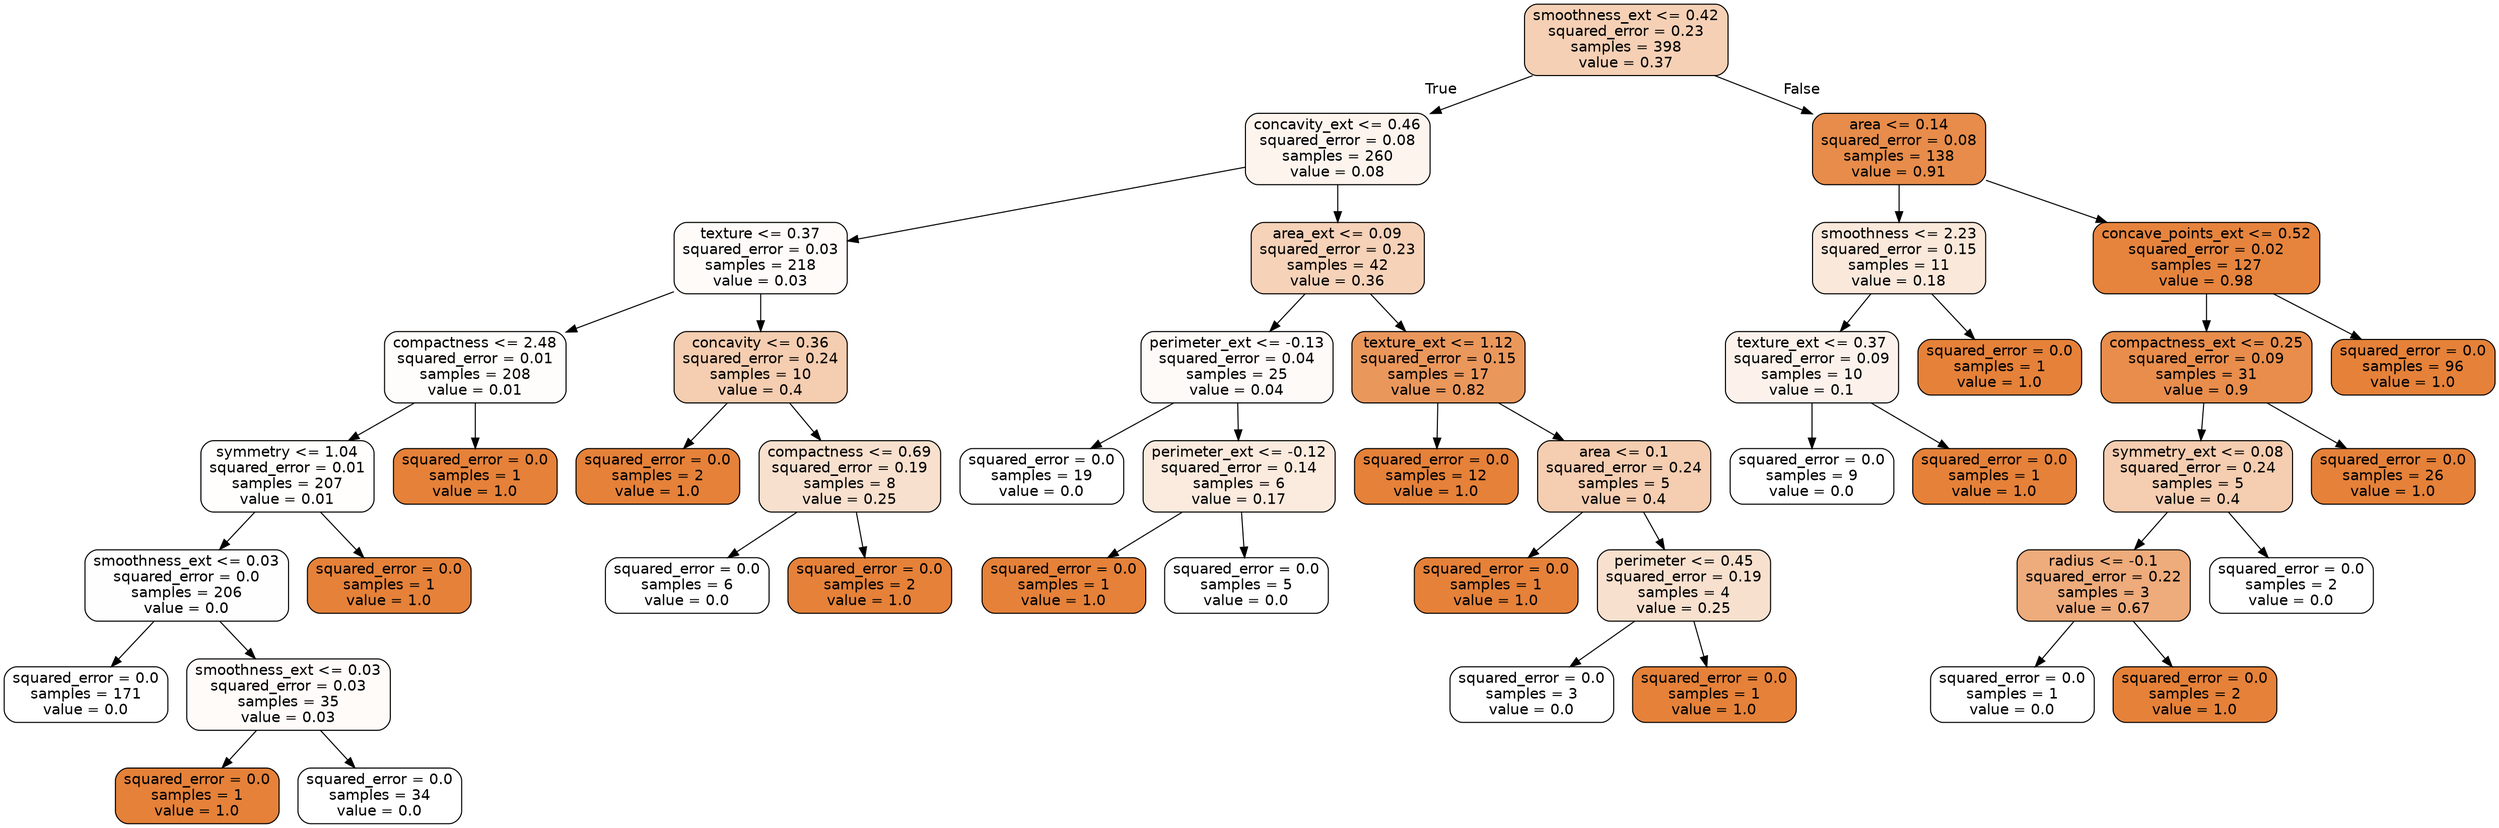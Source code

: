 digraph Tree {
node [shape=box, style="filled, rounded", color="black", fontname="helvetica"] ;
edge [fontname="helvetica"] ;
0 [label="smoothness_ext <= 0.42\nsquared_error = 0.23\nsamples = 398\nvalue = 0.37", fillcolor="#f5d0b5"] ;
1 [label="concavity_ext <= 0.46\nsquared_error = 0.08\nsamples = 260\nvalue = 0.08", fillcolor="#fdf4ee"] ;
0 -> 1 [labeldistance=2.5, labelangle=45, headlabel="True"] ;
2 [label="texture <= 0.37\nsquared_error = 0.03\nsamples = 218\nvalue = 0.03", fillcolor="#fefbf9"] ;
1 -> 2 ;
3 [label="compactness <= 2.48\nsquared_error = 0.01\nsamples = 208\nvalue = 0.01", fillcolor="#fffdfc"] ;
2 -> 3 ;
4 [label="symmetry <= 1.04\nsquared_error = 0.01\nsamples = 207\nvalue = 0.01", fillcolor="#fffefd"] ;
3 -> 4 ;
5 [label="smoothness_ext <= 0.03\nsquared_error = 0.0\nsamples = 206\nvalue = 0.0", fillcolor="#fffefe"] ;
4 -> 5 ;
6 [label="squared_error = 0.0\nsamples = 171\nvalue = 0.0", fillcolor="#ffffff"] ;
5 -> 6 ;
7 [label="smoothness_ext <= 0.03\nsquared_error = 0.03\nsamples = 35\nvalue = 0.03", fillcolor="#fefbf9"] ;
5 -> 7 ;
8 [label="squared_error = 0.0\nsamples = 1\nvalue = 1.0", fillcolor="#e58139"] ;
7 -> 8 ;
9 [label="squared_error = 0.0\nsamples = 34\nvalue = 0.0", fillcolor="#ffffff"] ;
7 -> 9 ;
10 [label="squared_error = 0.0\nsamples = 1\nvalue = 1.0", fillcolor="#e58139"] ;
4 -> 10 ;
11 [label="squared_error = 0.0\nsamples = 1\nvalue = 1.0", fillcolor="#e58139"] ;
3 -> 11 ;
12 [label="concavity <= 0.36\nsquared_error = 0.24\nsamples = 10\nvalue = 0.4", fillcolor="#f5cdb0"] ;
2 -> 12 ;
13 [label="squared_error = 0.0\nsamples = 2\nvalue = 1.0", fillcolor="#e58139"] ;
12 -> 13 ;
14 [label="compactness <= 0.69\nsquared_error = 0.19\nsamples = 8\nvalue = 0.25", fillcolor="#f8e0ce"] ;
12 -> 14 ;
15 [label="squared_error = 0.0\nsamples = 6\nvalue = 0.0", fillcolor="#ffffff"] ;
14 -> 15 ;
16 [label="squared_error = 0.0\nsamples = 2\nvalue = 1.0", fillcolor="#e58139"] ;
14 -> 16 ;
17 [label="area_ext <= 0.09\nsquared_error = 0.23\nsamples = 42\nvalue = 0.36", fillcolor="#f6d2b8"] ;
1 -> 17 ;
18 [label="perimeter_ext <= -0.13\nsquared_error = 0.04\nsamples = 25\nvalue = 0.04", fillcolor="#fefaf7"] ;
17 -> 18 ;
19 [label="squared_error = 0.0\nsamples = 19\nvalue = 0.0", fillcolor="#ffffff"] ;
18 -> 19 ;
20 [label="perimeter_ext <= -0.12\nsquared_error = 0.14\nsamples = 6\nvalue = 0.17", fillcolor="#fbeade"] ;
18 -> 20 ;
21 [label="squared_error = 0.0\nsamples = 1\nvalue = 1.0", fillcolor="#e58139"] ;
20 -> 21 ;
22 [label="squared_error = 0.0\nsamples = 5\nvalue = 0.0", fillcolor="#ffffff"] ;
20 -> 22 ;
23 [label="texture_ext <= 1.12\nsquared_error = 0.15\nsamples = 17\nvalue = 0.82", fillcolor="#ea975c"] ;
17 -> 23 ;
24 [label="squared_error = 0.0\nsamples = 12\nvalue = 1.0", fillcolor="#e58139"] ;
23 -> 24 ;
25 [label="area <= 0.1\nsquared_error = 0.24\nsamples = 5\nvalue = 0.4", fillcolor="#f5cdb0"] ;
23 -> 25 ;
26 [label="squared_error = 0.0\nsamples = 1\nvalue = 1.0", fillcolor="#e58139"] ;
25 -> 26 ;
27 [label="perimeter <= 0.45\nsquared_error = 0.19\nsamples = 4\nvalue = 0.25", fillcolor="#f8e0ce"] ;
25 -> 27 ;
28 [label="squared_error = 0.0\nsamples = 3\nvalue = 0.0", fillcolor="#ffffff"] ;
27 -> 28 ;
29 [label="squared_error = 0.0\nsamples = 1\nvalue = 1.0", fillcolor="#e58139"] ;
27 -> 29 ;
30 [label="area <= 0.14\nsquared_error = 0.08\nsamples = 138\nvalue = 0.91", fillcolor="#e78c4a"] ;
0 -> 30 [labeldistance=2.5, labelangle=-45, headlabel="False"] ;
31 [label="smoothness <= 2.23\nsquared_error = 0.15\nsamples = 11\nvalue = 0.18", fillcolor="#fae8db"] ;
30 -> 31 ;
32 [label="texture_ext <= 0.37\nsquared_error = 0.09\nsamples = 10\nvalue = 0.1", fillcolor="#fcf2eb"] ;
31 -> 32 ;
33 [label="squared_error = 0.0\nsamples = 9\nvalue = 0.0", fillcolor="#ffffff"] ;
32 -> 33 ;
34 [label="squared_error = 0.0\nsamples = 1\nvalue = 1.0", fillcolor="#e58139"] ;
32 -> 34 ;
35 [label="squared_error = 0.0\nsamples = 1\nvalue = 1.0", fillcolor="#e58139"] ;
31 -> 35 ;
36 [label="concave_points_ext <= 0.52\nsquared_error = 0.02\nsamples = 127\nvalue = 0.98", fillcolor="#e6843e"] ;
30 -> 36 ;
37 [label="compactness_ext <= 0.25\nsquared_error = 0.09\nsamples = 31\nvalue = 0.9", fillcolor="#e88d4c"] ;
36 -> 37 ;
38 [label="symmetry_ext <= 0.08\nsquared_error = 0.24\nsamples = 5\nvalue = 0.4", fillcolor="#f5cdb0"] ;
37 -> 38 ;
39 [label="radius <= -0.1\nsquared_error = 0.22\nsamples = 3\nvalue = 0.67", fillcolor="#eeab7b"] ;
38 -> 39 ;
40 [label="squared_error = 0.0\nsamples = 1\nvalue = 0.0", fillcolor="#ffffff"] ;
39 -> 40 ;
41 [label="squared_error = 0.0\nsamples = 2\nvalue = 1.0", fillcolor="#e58139"] ;
39 -> 41 ;
42 [label="squared_error = 0.0\nsamples = 2\nvalue = 0.0", fillcolor="#ffffff"] ;
38 -> 42 ;
43 [label="squared_error = 0.0\nsamples = 26\nvalue = 1.0", fillcolor="#e58139"] ;
37 -> 43 ;
44 [label="squared_error = 0.0\nsamples = 96\nvalue = 1.0", fillcolor="#e58139"] ;
36 -> 44 ;
}